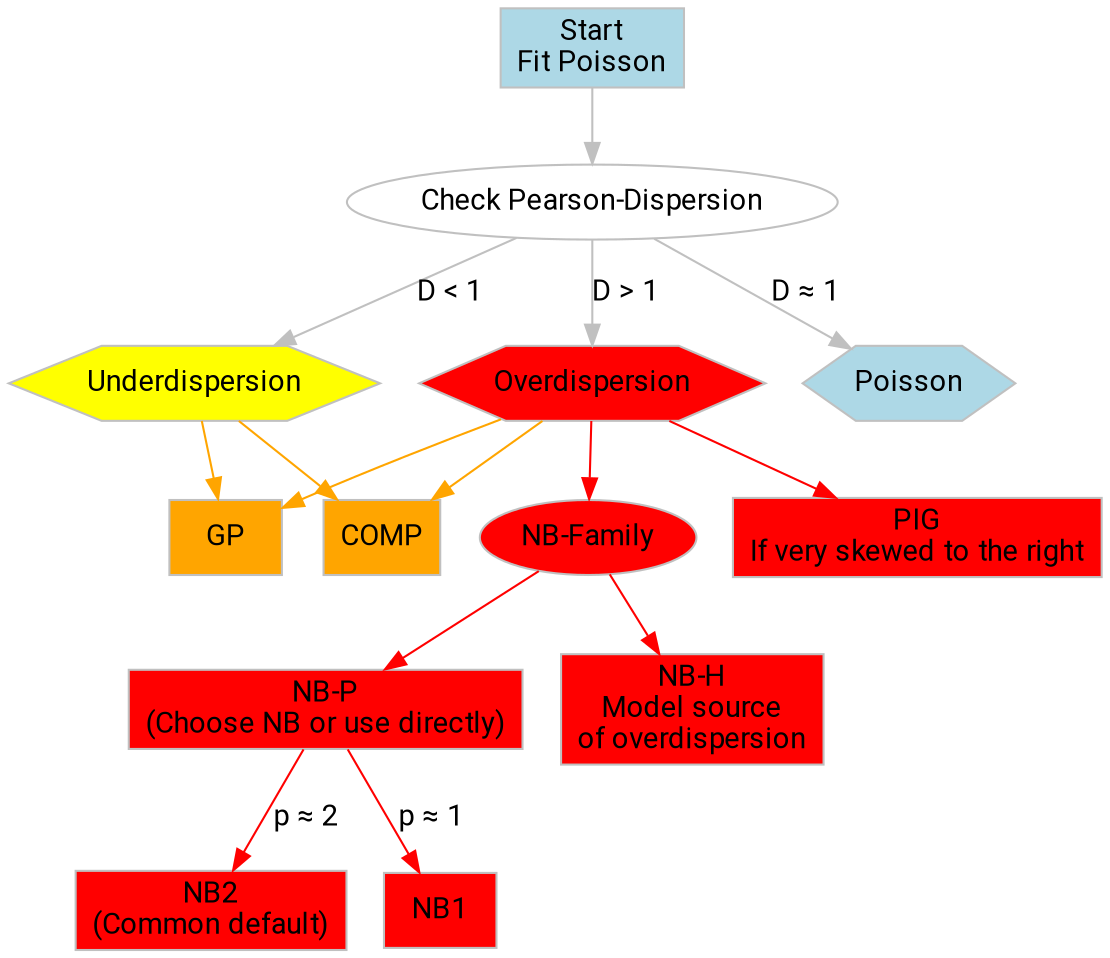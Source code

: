 digraph decisiontree {

graph [layout = dot]

################################
#### Global node attributes ####
################################
node [shape = rectangle,
      style = filled,
      color = grey,
      fontname = "Roboto"]
edge [fontname = "Roboto"]

node [fillcolor = white]
start [label = "Start\nFit Poisson",
       shape = rectangle,
       fillcolor = "lightblue"]

################################
#### First step             ####
################################
node [fillcolor = white]
checkdisp [label = "Check Pearson-Dispersion", shape = oval]

ud [label = "Underdispersion", fillcolor = "yellow", shape = hexagon]
pois [label = "Poisson", fillcolor = lightblue, shape = hexagon]
od [label = "Overdispersion", fillcolor = "red", shape = hexagon]

node [fillcolor = orange]

edge [color = grey]
start -> checkdisp [label = ""]
checkdisp -> ud [label = "D < 1"]
checkdisp -> pois [label = "D ≈ 1"]
checkdisp -> od [label = "D > 1"]

node []
# se_adjust [label = "Adjust SE", color = lightblue]
nb2 [label = "NB2\n(Common default)", fillcolor = red]
pig [label = "PIG\nIf very skewed to the right", fillcolor = red]
cmp [label = "COMP", fillcolor = orange]
gpois [label = "GP", fillcolor = orange]

nbp [label = "NB-P\n(Choose NB or use directly)", fillcolor = red]
nb1 [label = "NB1", fillcolor = red]
nbh [label = "NB-H\nModel source\nof overdispersion", fillcolor = red]
nbfam [label = "NB-Family", fillcolor = red, shape = oval]

edge [color = red]
od -> nbfam
nbfam -> nbp [label = ""]
nbp -> nb1 [label = "p ≈ 1"]
nbp -> nb2 [label = "p ≈ 2"]
od -> pig [label = ""]
nbfam -> nbh [label = ""]

edge [color = orange]
od, ud -> {cmp, gpois}

}
